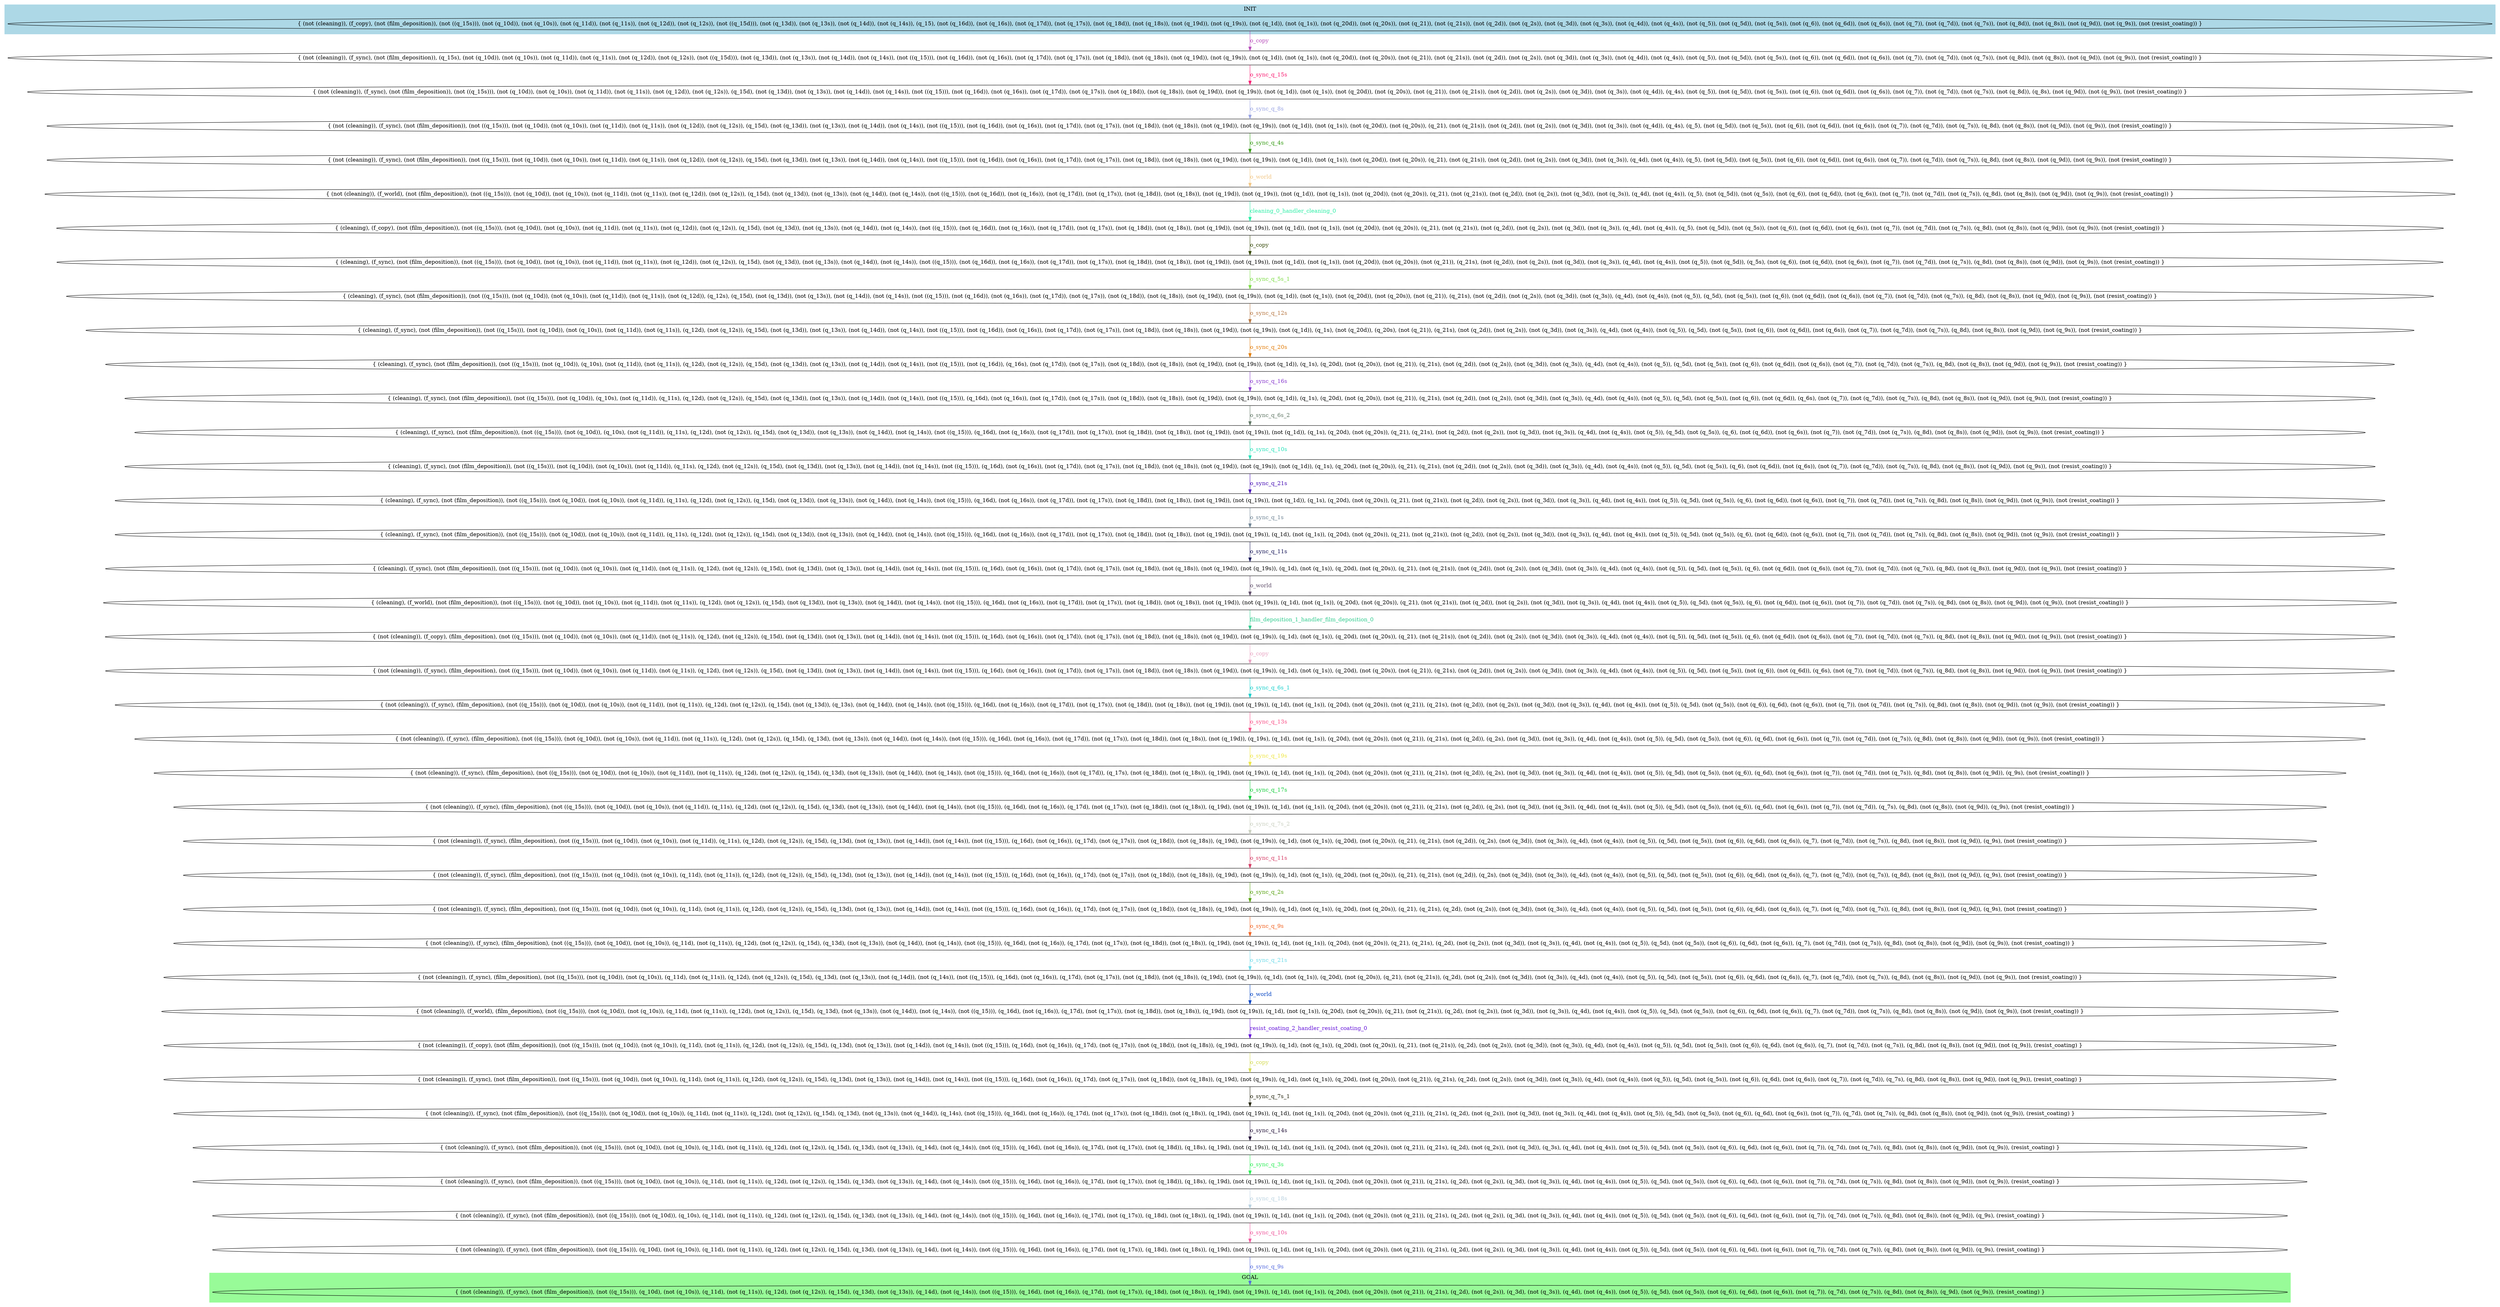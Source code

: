digraph G {
0 [label="{ (not (cleaning)), (f_copy), (not (film_deposition)), (not ((q_15s))), (not (q_10d)), (not (q_10s)), (not (q_11d)), (not (q_11s)), (not (q_12d)), (not (q_12s)), (not ((q_15d))), (not (q_13d)), (not (q_13s)), (not (q_14d)), (not (q_14s)), (q_15), (not (q_16d)), (not (q_16s)), (not (q_17d)), (not (q_17s)), (not (q_18d)), (not (q_18s)), (not (q_19d)), (not (q_19s)), (not (q_1d)), (not (q_1s)), (not (q_20d)), (not (q_20s)), (not (q_21)), (not (q_21s)), (not (q_2d)), (not (q_2s)), (not (q_3d)), (not (q_3s)), (not (q_4d)), (not (q_4s)), (not (q_5)), (not (q_5d)), (not (q_5s)), (not (q_6)), (not (q_6d)), (not (q_6s)), (not (q_7)), (not (q_7d)), (not (q_7s)), (not (q_8d)), (not (q_8s)), (not (q_9d)), (not (q_9s)), (not (resist_coating)) }"];
1 [label="{ (not (cleaning)), (f_sync), (not (film_deposition)), (q_15s), (not (q_10d)), (not (q_10s)), (not (q_11d)), (not (q_11s)), (not (q_12d)), (not (q_12s)), (not ((q_15d))), (not (q_13d)), (not (q_13s)), (not (q_14d)), (not (q_14s)), (not ((q_15))), (not (q_16d)), (not (q_16s)), (not (q_17d)), (not (q_17s)), (not (q_18d)), (not (q_18s)), (not (q_19d)), (not (q_19s)), (not (q_1d)), (not (q_1s)), (not (q_20d)), (not (q_20s)), (not (q_21)), (not (q_21s)), (not (q_2d)), (not (q_2s)), (not (q_3d)), (not (q_3s)), (not (q_4d)), (not (q_4s)), (not (q_5)), (not (q_5d)), (not (q_5s)), (not (q_6)), (not (q_6d)), (not (q_6s)), (not (q_7)), (not (q_7d)), (not (q_7s)), (not (q_8d)), (not (q_8s)), (not (q_9d)), (not (q_9s)), (not (resist_coating)) }"];
2 [label="{ (not (cleaning)), (f_sync), (not (film_deposition)), (not ((q_15s))), (not (q_10d)), (not (q_10s)), (not (q_11d)), (not (q_11s)), (not (q_12d)), (not (q_12s)), (q_15d), (not (q_13d)), (not (q_13s)), (not (q_14d)), (not (q_14s)), (not ((q_15))), (not (q_16d)), (not (q_16s)), (not (q_17d)), (not (q_17s)), (not (q_18d)), (not (q_18s)), (not (q_19d)), (not (q_19s)), (not (q_1d)), (not (q_1s)), (not (q_20d)), (not (q_20s)), (not (q_21)), (not (q_21s)), (not (q_2d)), (not (q_2s)), (not (q_3d)), (not (q_3s)), (not (q_4d)), (q_4s), (not (q_5)), (not (q_5d)), (not (q_5s)), (not (q_6)), (not (q_6d)), (not (q_6s)), (not (q_7)), (not (q_7d)), (not (q_7s)), (not (q_8d)), (q_8s), (not (q_9d)), (not (q_9s)), (not (resist_coating)) }"];
3 [label="{ (not (cleaning)), (f_sync), (not (film_deposition)), (not ((q_15s))), (not (q_10d)), (not (q_10s)), (not (q_11d)), (not (q_11s)), (not (q_12d)), (not (q_12s)), (q_15d), (not (q_13d)), (not (q_13s)), (not (q_14d)), (not (q_14s)), (not ((q_15))), (not (q_16d)), (not (q_16s)), (not (q_17d)), (not (q_17s)), (not (q_18d)), (not (q_18s)), (not (q_19d)), (not (q_19s)), (not (q_1d)), (not (q_1s)), (not (q_20d)), (not (q_20s)), (q_21), (not (q_21s)), (not (q_2d)), (not (q_2s)), (not (q_3d)), (not (q_3s)), (not (q_4d)), (q_4s), (q_5), (not (q_5d)), (not (q_5s)), (not (q_6)), (not (q_6d)), (not (q_6s)), (not (q_7)), (not (q_7d)), (not (q_7s)), (q_8d), (not (q_8s)), (not (q_9d)), (not (q_9s)), (not (resist_coating)) }"];
4 [label="{ (not (cleaning)), (f_sync), (not (film_deposition)), (not ((q_15s))), (not (q_10d)), (not (q_10s)), (not (q_11d)), (not (q_11s)), (not (q_12d)), (not (q_12s)), (q_15d), (not (q_13d)), (not (q_13s)), (not (q_14d)), (not (q_14s)), (not ((q_15))), (not (q_16d)), (not (q_16s)), (not (q_17d)), (not (q_17s)), (not (q_18d)), (not (q_18s)), (not (q_19d)), (not (q_19s)), (not (q_1d)), (not (q_1s)), (not (q_20d)), (not (q_20s)), (q_21), (not (q_21s)), (not (q_2d)), (not (q_2s)), (not (q_3d)), (not (q_3s)), (q_4d), (not (q_4s)), (q_5), (not (q_5d)), (not (q_5s)), (not (q_6)), (not (q_6d)), (not (q_6s)), (not (q_7)), (not (q_7d)), (not (q_7s)), (q_8d), (not (q_8s)), (not (q_9d)), (not (q_9s)), (not (resist_coating)) }"];
5 [label="{ (not (cleaning)), (f_world), (not (film_deposition)), (not ((q_15s))), (not (q_10d)), (not (q_10s)), (not (q_11d)), (not (q_11s)), (not (q_12d)), (not (q_12s)), (q_15d), (not (q_13d)), (not (q_13s)), (not (q_14d)), (not (q_14s)), (not ((q_15))), (not (q_16d)), (not (q_16s)), (not (q_17d)), (not (q_17s)), (not (q_18d)), (not (q_18s)), (not (q_19d)), (not (q_19s)), (not (q_1d)), (not (q_1s)), (not (q_20d)), (not (q_20s)), (q_21), (not (q_21s)), (not (q_2d)), (not (q_2s)), (not (q_3d)), (not (q_3s)), (q_4d), (not (q_4s)), (q_5), (not (q_5d)), (not (q_5s)), (not (q_6)), (not (q_6d)), (not (q_6s)), (not (q_7)), (not (q_7d)), (not (q_7s)), (q_8d), (not (q_8s)), (not (q_9d)), (not (q_9s)), (not (resist_coating)) }"];
6 [label="{ (cleaning), (f_copy), (not (film_deposition)), (not ((q_15s))), (not (q_10d)), (not (q_10s)), (not (q_11d)), (not (q_11s)), (not (q_12d)), (not (q_12s)), (q_15d), (not (q_13d)), (not (q_13s)), (not (q_14d)), (not (q_14s)), (not ((q_15))), (not (q_16d)), (not (q_16s)), (not (q_17d)), (not (q_17s)), (not (q_18d)), (not (q_18s)), (not (q_19d)), (not (q_19s)), (not (q_1d)), (not (q_1s)), (not (q_20d)), (not (q_20s)), (q_21), (not (q_21s)), (not (q_2d)), (not (q_2s)), (not (q_3d)), (not (q_3s)), (q_4d), (not (q_4s)), (q_5), (not (q_5d)), (not (q_5s)), (not (q_6)), (not (q_6d)), (not (q_6s)), (not (q_7)), (not (q_7d)), (not (q_7s)), (q_8d), (not (q_8s)), (not (q_9d)), (not (q_9s)), (not (resist_coating)) }"];
7 [label="{ (cleaning), (f_sync), (not (film_deposition)), (not ((q_15s))), (not (q_10d)), (not (q_10s)), (not (q_11d)), (not (q_11s)), (not (q_12d)), (not (q_12s)), (q_15d), (not (q_13d)), (not (q_13s)), (not (q_14d)), (not (q_14s)), (not ((q_15))), (not (q_16d)), (not (q_16s)), (not (q_17d)), (not (q_17s)), (not (q_18d)), (not (q_18s)), (not (q_19d)), (not (q_19s)), (not (q_1d)), (not (q_1s)), (not (q_20d)), (not (q_20s)), (not (q_21)), (q_21s), (not (q_2d)), (not (q_2s)), (not (q_3d)), (not (q_3s)), (q_4d), (not (q_4s)), (not (q_5)), (not (q_5d)), (q_5s), (not (q_6)), (not (q_6d)), (not (q_6s)), (not (q_7)), (not (q_7d)), (not (q_7s)), (q_8d), (not (q_8s)), (not (q_9d)), (not (q_9s)), (not (resist_coating)) }"];
8 [label="{ (cleaning), (f_sync), (not (film_deposition)), (not ((q_15s))), (not (q_10d)), (not (q_10s)), (not (q_11d)), (not (q_11s)), (not (q_12d)), (q_12s), (q_15d), (not (q_13d)), (not (q_13s)), (not (q_14d)), (not (q_14s)), (not ((q_15))), (not (q_16d)), (not (q_16s)), (not (q_17d)), (not (q_17s)), (not (q_18d)), (not (q_18s)), (not (q_19d)), (not (q_19s)), (not (q_1d)), (not (q_1s)), (not (q_20d)), (not (q_20s)), (not (q_21)), (q_21s), (not (q_2d)), (not (q_2s)), (not (q_3d)), (not (q_3s)), (q_4d), (not (q_4s)), (not (q_5)), (q_5d), (not (q_5s)), (not (q_6)), (not (q_6d)), (not (q_6s)), (not (q_7)), (not (q_7d)), (not (q_7s)), (q_8d), (not (q_8s)), (not (q_9d)), (not (q_9s)), (not (resist_coating)) }"];
9 [label="{ (cleaning), (f_sync), (not (film_deposition)), (not ((q_15s))), (not (q_10d)), (not (q_10s)), (not (q_11d)), (not (q_11s)), (q_12d), (not (q_12s)), (q_15d), (not (q_13d)), (not (q_13s)), (not (q_14d)), (not (q_14s)), (not ((q_15))), (not (q_16d)), (not (q_16s)), (not (q_17d)), (not (q_17s)), (not (q_18d)), (not (q_18s)), (not (q_19d)), (not (q_19s)), (not (q_1d)), (q_1s), (not (q_20d)), (q_20s), (not (q_21)), (q_21s), (not (q_2d)), (not (q_2s)), (not (q_3d)), (not (q_3s)), (q_4d), (not (q_4s)), (not (q_5)), (q_5d), (not (q_5s)), (not (q_6)), (not (q_6d)), (not (q_6s)), (not (q_7)), (not (q_7d)), (not (q_7s)), (q_8d), (not (q_8s)), (not (q_9d)), (not (q_9s)), (not (resist_coating)) }"];
10 [label="{ (cleaning), (f_sync), (not (film_deposition)), (not ((q_15s))), (not (q_10d)), (q_10s), (not (q_11d)), (not (q_11s)), (q_12d), (not (q_12s)), (q_15d), (not (q_13d)), (not (q_13s)), (not (q_14d)), (not (q_14s)), (not ((q_15))), (not (q_16d)), (q_16s), (not (q_17d)), (not (q_17s)), (not (q_18d)), (not (q_18s)), (not (q_19d)), (not (q_19s)), (not (q_1d)), (q_1s), (q_20d), (not (q_20s)), (not (q_21)), (q_21s), (not (q_2d)), (not (q_2s)), (not (q_3d)), (not (q_3s)), (q_4d), (not (q_4s)), (not (q_5)), (q_5d), (not (q_5s)), (not (q_6)), (not (q_6d)), (not (q_6s)), (not (q_7)), (not (q_7d)), (not (q_7s)), (q_8d), (not (q_8s)), (not (q_9d)), (not (q_9s)), (not (resist_coating)) }"];
11 [label="{ (cleaning), (f_sync), (not (film_deposition)), (not ((q_15s))), (not (q_10d)), (q_10s), (not (q_11d)), (q_11s), (q_12d), (not (q_12s)), (q_15d), (not (q_13d)), (not (q_13s)), (not (q_14d)), (not (q_14s)), (not ((q_15))), (q_16d), (not (q_16s)), (not (q_17d)), (not (q_17s)), (not (q_18d)), (not (q_18s)), (not (q_19d)), (not (q_19s)), (not (q_1d)), (q_1s), (q_20d), (not (q_20s)), (not (q_21)), (q_21s), (not (q_2d)), (not (q_2s)), (not (q_3d)), (not (q_3s)), (q_4d), (not (q_4s)), (not (q_5)), (q_5d), (not (q_5s)), (not (q_6)), (not (q_6d)), (q_6s), (not (q_7)), (not (q_7d)), (not (q_7s)), (q_8d), (not (q_8s)), (not (q_9d)), (not (q_9s)), (not (resist_coating)) }"];
12 [label="{ (cleaning), (f_sync), (not (film_deposition)), (not ((q_15s))), (not (q_10d)), (q_10s), (not (q_11d)), (q_11s), (q_12d), (not (q_12s)), (q_15d), (not (q_13d)), (not (q_13s)), (not (q_14d)), (not (q_14s)), (not ((q_15))), (q_16d), (not (q_16s)), (not (q_17d)), (not (q_17s)), (not (q_18d)), (not (q_18s)), (not (q_19d)), (not (q_19s)), (not (q_1d)), (q_1s), (q_20d), (not (q_20s)), (q_21), (q_21s), (not (q_2d)), (not (q_2s)), (not (q_3d)), (not (q_3s)), (q_4d), (not (q_4s)), (not (q_5)), (q_5d), (not (q_5s)), (q_6), (not (q_6d)), (not (q_6s)), (not (q_7)), (not (q_7d)), (not (q_7s)), (q_8d), (not (q_8s)), (not (q_9d)), (not (q_9s)), (not (resist_coating)) }"];
13 [label="{ (cleaning), (f_sync), (not (film_deposition)), (not ((q_15s))), (not (q_10d)), (not (q_10s)), (not (q_11d)), (q_11s), (q_12d), (not (q_12s)), (q_15d), (not (q_13d)), (not (q_13s)), (not (q_14d)), (not (q_14s)), (not ((q_15))), (q_16d), (not (q_16s)), (not (q_17d)), (not (q_17s)), (not (q_18d)), (not (q_18s)), (not (q_19d)), (not (q_19s)), (not (q_1d)), (q_1s), (q_20d), (not (q_20s)), (q_21), (q_21s), (not (q_2d)), (not (q_2s)), (not (q_3d)), (not (q_3s)), (q_4d), (not (q_4s)), (not (q_5)), (q_5d), (not (q_5s)), (q_6), (not (q_6d)), (not (q_6s)), (not (q_7)), (not (q_7d)), (not (q_7s)), (q_8d), (not (q_8s)), (not (q_9d)), (not (q_9s)), (not (resist_coating)) }"];
14 [label="{ (cleaning), (f_sync), (not (film_deposition)), (not ((q_15s))), (not (q_10d)), (not (q_10s)), (not (q_11d)), (q_11s), (q_12d), (not (q_12s)), (q_15d), (not (q_13d)), (not (q_13s)), (not (q_14d)), (not (q_14s)), (not ((q_15))), (q_16d), (not (q_16s)), (not (q_17d)), (not (q_17s)), (not (q_18d)), (not (q_18s)), (not (q_19d)), (not (q_19s)), (not (q_1d)), (q_1s), (q_20d), (not (q_20s)), (q_21), (not (q_21s)), (not (q_2d)), (not (q_2s)), (not (q_3d)), (not (q_3s)), (q_4d), (not (q_4s)), (not (q_5)), (q_5d), (not (q_5s)), (q_6), (not (q_6d)), (not (q_6s)), (not (q_7)), (not (q_7d)), (not (q_7s)), (q_8d), (not (q_8s)), (not (q_9d)), (not (q_9s)), (not (resist_coating)) }"];
15 [label="{ (cleaning), (f_sync), (not (film_deposition)), (not ((q_15s))), (not (q_10d)), (not (q_10s)), (not (q_11d)), (q_11s), (q_12d), (not (q_12s)), (q_15d), (not (q_13d)), (not (q_13s)), (not (q_14d)), (not (q_14s)), (not ((q_15))), (q_16d), (not (q_16s)), (not (q_17d)), (not (q_17s)), (not (q_18d)), (not (q_18s)), (not (q_19d)), (not (q_19s)), (q_1d), (not (q_1s)), (q_20d), (not (q_20s)), (q_21), (not (q_21s)), (not (q_2d)), (not (q_2s)), (not (q_3d)), (not (q_3s)), (q_4d), (not (q_4s)), (not (q_5)), (q_5d), (not (q_5s)), (q_6), (not (q_6d)), (not (q_6s)), (not (q_7)), (not (q_7d)), (not (q_7s)), (q_8d), (not (q_8s)), (not (q_9d)), (not (q_9s)), (not (resist_coating)) }"];
16 [label="{ (cleaning), (f_sync), (not (film_deposition)), (not ((q_15s))), (not (q_10d)), (not (q_10s)), (not (q_11d)), (not (q_11s)), (q_12d), (not (q_12s)), (q_15d), (not (q_13d)), (not (q_13s)), (not (q_14d)), (not (q_14s)), (not ((q_15))), (q_16d), (not (q_16s)), (not (q_17d)), (not (q_17s)), (not (q_18d)), (not (q_18s)), (not (q_19d)), (not (q_19s)), (q_1d), (not (q_1s)), (q_20d), (not (q_20s)), (q_21), (not (q_21s)), (not (q_2d)), (not (q_2s)), (not (q_3d)), (not (q_3s)), (q_4d), (not (q_4s)), (not (q_5)), (q_5d), (not (q_5s)), (q_6), (not (q_6d)), (not (q_6s)), (not (q_7)), (not (q_7d)), (not (q_7s)), (q_8d), (not (q_8s)), (not (q_9d)), (not (q_9s)), (not (resist_coating)) }"];
17 [label="{ (cleaning), (f_world), (not (film_deposition)), (not ((q_15s))), (not (q_10d)), (not (q_10s)), (not (q_11d)), (not (q_11s)), (q_12d), (not (q_12s)), (q_15d), (not (q_13d)), (not (q_13s)), (not (q_14d)), (not (q_14s)), (not ((q_15))), (q_16d), (not (q_16s)), (not (q_17d)), (not (q_17s)), (not (q_18d)), (not (q_18s)), (not (q_19d)), (not (q_19s)), (q_1d), (not (q_1s)), (q_20d), (not (q_20s)), (q_21), (not (q_21s)), (not (q_2d)), (not (q_2s)), (not (q_3d)), (not (q_3s)), (q_4d), (not (q_4s)), (not (q_5)), (q_5d), (not (q_5s)), (q_6), (not (q_6d)), (not (q_6s)), (not (q_7)), (not (q_7d)), (not (q_7s)), (q_8d), (not (q_8s)), (not (q_9d)), (not (q_9s)), (not (resist_coating)) }"];
18 [label="{ (not (cleaning)), (f_copy), (film_deposition), (not ((q_15s))), (not (q_10d)), (not (q_10s)), (not (q_11d)), (not (q_11s)), (q_12d), (not (q_12s)), (q_15d), (not (q_13d)), (not (q_13s)), (not (q_14d)), (not (q_14s)), (not ((q_15))), (q_16d), (not (q_16s)), (not (q_17d)), (not (q_17s)), (not (q_18d)), (not (q_18s)), (not (q_19d)), (not (q_19s)), (q_1d), (not (q_1s)), (q_20d), (not (q_20s)), (q_21), (not (q_21s)), (not (q_2d)), (not (q_2s)), (not (q_3d)), (not (q_3s)), (q_4d), (not (q_4s)), (not (q_5)), (q_5d), (not (q_5s)), (q_6), (not (q_6d)), (not (q_6s)), (not (q_7)), (not (q_7d)), (not (q_7s)), (q_8d), (not (q_8s)), (not (q_9d)), (not (q_9s)), (not (resist_coating)) }"];
19 [label="{ (not (cleaning)), (f_sync), (film_deposition), (not ((q_15s))), (not (q_10d)), (not (q_10s)), (not (q_11d)), (not (q_11s)), (q_12d), (not (q_12s)), (q_15d), (not (q_13d)), (not (q_13s)), (not (q_14d)), (not (q_14s)), (not ((q_15))), (q_16d), (not (q_16s)), (not (q_17d)), (not (q_17s)), (not (q_18d)), (not (q_18s)), (not (q_19d)), (not (q_19s)), (q_1d), (not (q_1s)), (q_20d), (not (q_20s)), (not (q_21)), (q_21s), (not (q_2d)), (not (q_2s)), (not (q_3d)), (not (q_3s)), (q_4d), (not (q_4s)), (not (q_5)), (q_5d), (not (q_5s)), (not (q_6)), (not (q_6d)), (q_6s), (not (q_7)), (not (q_7d)), (not (q_7s)), (q_8d), (not (q_8s)), (not (q_9d)), (not (q_9s)), (not (resist_coating)) }"];
20 [label="{ (not (cleaning)), (f_sync), (film_deposition), (not ((q_15s))), (not (q_10d)), (not (q_10s)), (not (q_11d)), (not (q_11s)), (q_12d), (not (q_12s)), (q_15d), (not (q_13d)), (q_13s), (not (q_14d)), (not (q_14s)), (not ((q_15))), (q_16d), (not (q_16s)), (not (q_17d)), (not (q_17s)), (not (q_18d)), (not (q_18s)), (not (q_19d)), (not (q_19s)), (q_1d), (not (q_1s)), (q_20d), (not (q_20s)), (not (q_21)), (q_21s), (not (q_2d)), (not (q_2s)), (not (q_3d)), (not (q_3s)), (q_4d), (not (q_4s)), (not (q_5)), (q_5d), (not (q_5s)), (not (q_6)), (q_6d), (not (q_6s)), (not (q_7)), (not (q_7d)), (not (q_7s)), (q_8d), (not (q_8s)), (not (q_9d)), (not (q_9s)), (not (resist_coating)) }"];
21 [label="{ (not (cleaning)), (f_sync), (film_deposition), (not ((q_15s))), (not (q_10d)), (not (q_10s)), (not (q_11d)), (not (q_11s)), (q_12d), (not (q_12s)), (q_15d), (q_13d), (not (q_13s)), (not (q_14d)), (not (q_14s)), (not ((q_15))), (q_16d), (not (q_16s)), (not (q_17d)), (not (q_17s)), (not (q_18d)), (not (q_18s)), (not (q_19d)), (q_19s), (q_1d), (not (q_1s)), (q_20d), (not (q_20s)), (not (q_21)), (q_21s), (not (q_2d)), (q_2s), (not (q_3d)), (not (q_3s)), (q_4d), (not (q_4s)), (not (q_5)), (q_5d), (not (q_5s)), (not (q_6)), (q_6d), (not (q_6s)), (not (q_7)), (not (q_7d)), (not (q_7s)), (q_8d), (not (q_8s)), (not (q_9d)), (not (q_9s)), (not (resist_coating)) }"];
22 [label="{ (not (cleaning)), (f_sync), (film_deposition), (not ((q_15s))), (not (q_10d)), (not (q_10s)), (not (q_11d)), (not (q_11s)), (q_12d), (not (q_12s)), (q_15d), (q_13d), (not (q_13s)), (not (q_14d)), (not (q_14s)), (not ((q_15))), (q_16d), (not (q_16s)), (not (q_17d)), (q_17s), (not (q_18d)), (not (q_18s)), (q_19d), (not (q_19s)), (q_1d), (not (q_1s)), (q_20d), (not (q_20s)), (not (q_21)), (q_21s), (not (q_2d)), (q_2s), (not (q_3d)), (not (q_3s)), (q_4d), (not (q_4s)), (not (q_5)), (q_5d), (not (q_5s)), (not (q_6)), (q_6d), (not (q_6s)), (not (q_7)), (not (q_7d)), (not (q_7s)), (q_8d), (not (q_8s)), (not (q_9d)), (q_9s), (not (resist_coating)) }"];
23 [label="{ (not (cleaning)), (f_sync), (film_deposition), (not ((q_15s))), (not (q_10d)), (not (q_10s)), (not (q_11d)), (q_11s), (q_12d), (not (q_12s)), (q_15d), (q_13d), (not (q_13s)), (not (q_14d)), (not (q_14s)), (not ((q_15))), (q_16d), (not (q_16s)), (q_17d), (not (q_17s)), (not (q_18d)), (not (q_18s)), (q_19d), (not (q_19s)), (q_1d), (not (q_1s)), (q_20d), (not (q_20s)), (not (q_21)), (q_21s), (not (q_2d)), (q_2s), (not (q_3d)), (not (q_3s)), (q_4d), (not (q_4s)), (not (q_5)), (q_5d), (not (q_5s)), (not (q_6)), (q_6d), (not (q_6s)), (not (q_7)), (not (q_7d)), (q_7s), (q_8d), (not (q_8s)), (not (q_9d)), (q_9s), (not (resist_coating)) }"];
24 [label="{ (not (cleaning)), (f_sync), (film_deposition), (not ((q_15s))), (not (q_10d)), (not (q_10s)), (not (q_11d)), (q_11s), (q_12d), (not (q_12s)), (q_15d), (q_13d), (not (q_13s)), (not (q_14d)), (not (q_14s)), (not ((q_15))), (q_16d), (not (q_16s)), (q_17d), (not (q_17s)), (not (q_18d)), (not (q_18s)), (q_19d), (not (q_19s)), (q_1d), (not (q_1s)), (q_20d), (not (q_20s)), (q_21), (q_21s), (not (q_2d)), (q_2s), (not (q_3d)), (not (q_3s)), (q_4d), (not (q_4s)), (not (q_5)), (q_5d), (not (q_5s)), (not (q_6)), (q_6d), (not (q_6s)), (q_7), (not (q_7d)), (not (q_7s)), (q_8d), (not (q_8s)), (not (q_9d)), (q_9s), (not (resist_coating)) }"];
25 [label="{ (not (cleaning)), (f_sync), (film_deposition), (not ((q_15s))), (not (q_10d)), (not (q_10s)), (q_11d), (not (q_11s)), (q_12d), (not (q_12s)), (q_15d), (q_13d), (not (q_13s)), (not (q_14d)), (not (q_14s)), (not ((q_15))), (q_16d), (not (q_16s)), (q_17d), (not (q_17s)), (not (q_18d)), (not (q_18s)), (q_19d), (not (q_19s)), (q_1d), (not (q_1s)), (q_20d), (not (q_20s)), (q_21), (q_21s), (not (q_2d)), (q_2s), (not (q_3d)), (not (q_3s)), (q_4d), (not (q_4s)), (not (q_5)), (q_5d), (not (q_5s)), (not (q_6)), (q_6d), (not (q_6s)), (q_7), (not (q_7d)), (not (q_7s)), (q_8d), (not (q_8s)), (not (q_9d)), (q_9s), (not (resist_coating)) }"];
26 [label="{ (not (cleaning)), (f_sync), (film_deposition), (not ((q_15s))), (not (q_10d)), (not (q_10s)), (q_11d), (not (q_11s)), (q_12d), (not (q_12s)), (q_15d), (q_13d), (not (q_13s)), (not (q_14d)), (not (q_14s)), (not ((q_15))), (q_16d), (not (q_16s)), (q_17d), (not (q_17s)), (not (q_18d)), (not (q_18s)), (q_19d), (not (q_19s)), (q_1d), (not (q_1s)), (q_20d), (not (q_20s)), (q_21), (q_21s), (q_2d), (not (q_2s)), (not (q_3d)), (not (q_3s)), (q_4d), (not (q_4s)), (not (q_5)), (q_5d), (not (q_5s)), (not (q_6)), (q_6d), (not (q_6s)), (q_7), (not (q_7d)), (not (q_7s)), (q_8d), (not (q_8s)), (not (q_9d)), (q_9s), (not (resist_coating)) }"];
27 [label="{ (not (cleaning)), (f_sync), (film_deposition), (not ((q_15s))), (not (q_10d)), (not (q_10s)), (q_11d), (not (q_11s)), (q_12d), (not (q_12s)), (q_15d), (q_13d), (not (q_13s)), (not (q_14d)), (not (q_14s)), (not ((q_15))), (q_16d), (not (q_16s)), (q_17d), (not (q_17s)), (not (q_18d)), (not (q_18s)), (q_19d), (not (q_19s)), (q_1d), (not (q_1s)), (q_20d), (not (q_20s)), (q_21), (q_21s), (q_2d), (not (q_2s)), (not (q_3d)), (not (q_3s)), (q_4d), (not (q_4s)), (not (q_5)), (q_5d), (not (q_5s)), (not (q_6)), (q_6d), (not (q_6s)), (q_7), (not (q_7d)), (not (q_7s)), (q_8d), (not (q_8s)), (not (q_9d)), (not (q_9s)), (not (resist_coating)) }"];
28 [label="{ (not (cleaning)), (f_sync), (film_deposition), (not ((q_15s))), (not (q_10d)), (not (q_10s)), (q_11d), (not (q_11s)), (q_12d), (not (q_12s)), (q_15d), (q_13d), (not (q_13s)), (not (q_14d)), (not (q_14s)), (not ((q_15))), (q_16d), (not (q_16s)), (q_17d), (not (q_17s)), (not (q_18d)), (not (q_18s)), (q_19d), (not (q_19s)), (q_1d), (not (q_1s)), (q_20d), (not (q_20s)), (q_21), (not (q_21s)), (q_2d), (not (q_2s)), (not (q_3d)), (not (q_3s)), (q_4d), (not (q_4s)), (not (q_5)), (q_5d), (not (q_5s)), (not (q_6)), (q_6d), (not (q_6s)), (q_7), (not (q_7d)), (not (q_7s)), (q_8d), (not (q_8s)), (not (q_9d)), (not (q_9s)), (not (resist_coating)) }"];
29 [label="{ (not (cleaning)), (f_world), (film_deposition), (not ((q_15s))), (not (q_10d)), (not (q_10s)), (q_11d), (not (q_11s)), (q_12d), (not (q_12s)), (q_15d), (q_13d), (not (q_13s)), (not (q_14d)), (not (q_14s)), (not ((q_15))), (q_16d), (not (q_16s)), (q_17d), (not (q_17s)), (not (q_18d)), (not (q_18s)), (q_19d), (not (q_19s)), (q_1d), (not (q_1s)), (q_20d), (not (q_20s)), (q_21), (not (q_21s)), (q_2d), (not (q_2s)), (not (q_3d)), (not (q_3s)), (q_4d), (not (q_4s)), (not (q_5)), (q_5d), (not (q_5s)), (not (q_6)), (q_6d), (not (q_6s)), (q_7), (not (q_7d)), (not (q_7s)), (q_8d), (not (q_8s)), (not (q_9d)), (not (q_9s)), (not (resist_coating)) }"];
30 [label="{ (not (cleaning)), (f_copy), (not (film_deposition)), (not ((q_15s))), (not (q_10d)), (not (q_10s)), (q_11d), (not (q_11s)), (q_12d), (not (q_12s)), (q_15d), (q_13d), (not (q_13s)), (not (q_14d)), (not (q_14s)), (not ((q_15))), (q_16d), (not (q_16s)), (q_17d), (not (q_17s)), (not (q_18d)), (not (q_18s)), (q_19d), (not (q_19s)), (q_1d), (not (q_1s)), (q_20d), (not (q_20s)), (q_21), (not (q_21s)), (q_2d), (not (q_2s)), (not (q_3d)), (not (q_3s)), (q_4d), (not (q_4s)), (not (q_5)), (q_5d), (not (q_5s)), (not (q_6)), (q_6d), (not (q_6s)), (q_7), (not (q_7d)), (not (q_7s)), (q_8d), (not (q_8s)), (not (q_9d)), (not (q_9s)), (resist_coating) }"];
31 [label="{ (not (cleaning)), (f_sync), (not (film_deposition)), (not ((q_15s))), (not (q_10d)), (not (q_10s)), (q_11d), (not (q_11s)), (q_12d), (not (q_12s)), (q_15d), (q_13d), (not (q_13s)), (not (q_14d)), (not (q_14s)), (not ((q_15))), (q_16d), (not (q_16s)), (q_17d), (not (q_17s)), (not (q_18d)), (not (q_18s)), (q_19d), (not (q_19s)), (q_1d), (not (q_1s)), (q_20d), (not (q_20s)), (not (q_21)), (q_21s), (q_2d), (not (q_2s)), (not (q_3d)), (not (q_3s)), (q_4d), (not (q_4s)), (not (q_5)), (q_5d), (not (q_5s)), (not (q_6)), (q_6d), (not (q_6s)), (not (q_7)), (not (q_7d)), (q_7s), (q_8d), (not (q_8s)), (not (q_9d)), (not (q_9s)), (resist_coating) }"];
32 [label="{ (not (cleaning)), (f_sync), (not (film_deposition)), (not ((q_15s))), (not (q_10d)), (not (q_10s)), (q_11d), (not (q_11s)), (q_12d), (not (q_12s)), (q_15d), (q_13d), (not (q_13s)), (not (q_14d)), (q_14s), (not ((q_15))), (q_16d), (not (q_16s)), (q_17d), (not (q_17s)), (not (q_18d)), (not (q_18s)), (q_19d), (not (q_19s)), (q_1d), (not (q_1s)), (q_20d), (not (q_20s)), (not (q_21)), (q_21s), (q_2d), (not (q_2s)), (not (q_3d)), (not (q_3s)), (q_4d), (not (q_4s)), (not (q_5)), (q_5d), (not (q_5s)), (not (q_6)), (q_6d), (not (q_6s)), (not (q_7)), (q_7d), (not (q_7s)), (q_8d), (not (q_8s)), (not (q_9d)), (not (q_9s)), (resist_coating) }"];
33 [label="{ (not (cleaning)), (f_sync), (not (film_deposition)), (not ((q_15s))), (not (q_10d)), (not (q_10s)), (q_11d), (not (q_11s)), (q_12d), (not (q_12s)), (q_15d), (q_13d), (not (q_13s)), (q_14d), (not (q_14s)), (not ((q_15))), (q_16d), (not (q_16s)), (q_17d), (not (q_17s)), (not (q_18d)), (q_18s), (q_19d), (not (q_19s)), (q_1d), (not (q_1s)), (q_20d), (not (q_20s)), (not (q_21)), (q_21s), (q_2d), (not (q_2s)), (not (q_3d)), (q_3s), (q_4d), (not (q_4s)), (not (q_5)), (q_5d), (not (q_5s)), (not (q_6)), (q_6d), (not (q_6s)), (not (q_7)), (q_7d), (not (q_7s)), (q_8d), (not (q_8s)), (not (q_9d)), (not (q_9s)), (resist_coating) }"];
34 [label="{ (not (cleaning)), (f_sync), (not (film_deposition)), (not ((q_15s))), (not (q_10d)), (not (q_10s)), (q_11d), (not (q_11s)), (q_12d), (not (q_12s)), (q_15d), (q_13d), (not (q_13s)), (q_14d), (not (q_14s)), (not ((q_15))), (q_16d), (not (q_16s)), (q_17d), (not (q_17s)), (not (q_18d)), (q_18s), (q_19d), (not (q_19s)), (q_1d), (not (q_1s)), (q_20d), (not (q_20s)), (not (q_21)), (q_21s), (q_2d), (not (q_2s)), (q_3d), (not (q_3s)), (q_4d), (not (q_4s)), (not (q_5)), (q_5d), (not (q_5s)), (not (q_6)), (q_6d), (not (q_6s)), (not (q_7)), (q_7d), (not (q_7s)), (q_8d), (not (q_8s)), (not (q_9d)), (not (q_9s)), (resist_coating) }"];
35 [label="{ (not (cleaning)), (f_sync), (not (film_deposition)), (not ((q_15s))), (not (q_10d)), (q_10s), (q_11d), (not (q_11s)), (q_12d), (not (q_12s)), (q_15d), (q_13d), (not (q_13s)), (q_14d), (not (q_14s)), (not ((q_15))), (q_16d), (not (q_16s)), (q_17d), (not (q_17s)), (q_18d), (not (q_18s)), (q_19d), (not (q_19s)), (q_1d), (not (q_1s)), (q_20d), (not (q_20s)), (not (q_21)), (q_21s), (q_2d), (not (q_2s)), (q_3d), (not (q_3s)), (q_4d), (not (q_4s)), (not (q_5)), (q_5d), (not (q_5s)), (not (q_6)), (q_6d), (not (q_6s)), (not (q_7)), (q_7d), (not (q_7s)), (q_8d), (not (q_8s)), (not (q_9d)), (q_9s), (resist_coating) }"];
36 [label="{ (not (cleaning)), (f_sync), (not (film_deposition)), (not ((q_15s))), (q_10d), (not (q_10s)), (q_11d), (not (q_11s)), (q_12d), (not (q_12s)), (q_15d), (q_13d), (not (q_13s)), (q_14d), (not (q_14s)), (not ((q_15))), (q_16d), (not (q_16s)), (q_17d), (not (q_17s)), (q_18d), (not (q_18s)), (q_19d), (not (q_19s)), (q_1d), (not (q_1s)), (q_20d), (not (q_20s)), (not (q_21)), (q_21s), (q_2d), (not (q_2s)), (q_3d), (not (q_3s)), (q_4d), (not (q_4s)), (not (q_5)), (q_5d), (not (q_5s)), (not (q_6)), (q_6d), (not (q_6s)), (not (q_7)), (q_7d), (not (q_7s)), (q_8d), (not (q_8s)), (not (q_9d)), (q_9s), (resist_coating) }"];
37 [label="{ (not (cleaning)), (f_sync), (not (film_deposition)), (not ((q_15s))), (q_10d), (not (q_10s)), (q_11d), (not (q_11s)), (q_12d), (not (q_12s)), (q_15d), (q_13d), (not (q_13s)), (q_14d), (not (q_14s)), (not ((q_15))), (q_16d), (not (q_16s)), (q_17d), (not (q_17s)), (q_18d), (not (q_18s)), (q_19d), (not (q_19s)), (q_1d), (not (q_1s)), (q_20d), (not (q_20s)), (not (q_21)), (q_21s), (q_2d), (not (q_2s)), (q_3d), (not (q_3s)), (q_4d), (not (q_4s)), (not (q_5)), (q_5d), (not (q_5s)), (not (q_6)), (q_6d), (not (q_6s)), (not (q_7)), (q_7d), (not (q_7s)), (q_8d), (not (q_8s)), (q_9d), (not (q_9s)), (resist_coating) }"];
0 -> 1 [label="o_copy", color="#B74EBA", fontcolor="#B74EBA"];
1 -> 2 [label="o_sync_q_15s", color="#F81E73", fontcolor="#F81E73"];
2 -> 3 [label="o_sync_q_8s", color="#98A3E3", fontcolor="#98A3E3"];
3 -> 4 [label="o_sync_q_4s", color="#369C15", fontcolor="#369C15"];
4 -> 5 [label="o_world", color="#F2C684", fontcolor="#F2C684"];
5 -> 6 [label="cleaning_0_handler_cleaning_0", color="#2AEEA5", fontcolor="#2AEEA5"];
6 -> 7 [label="o_copy", color="#374A09", fontcolor="#374A09"];
7 -> 8 [label="o_sync_q_5s_1", color="#7DDC46", fontcolor="#7DDC46"];
8 -> 9 [label="o_sync_q_12s", color="#B87945", fontcolor="#B87945"];
9 -> 10 [label="o_sync_q_20s", color="#E27E0C", fontcolor="#E27E0C"];
10 -> 11 [label="o_sync_q_16s", color="#8A3CCE", fontcolor="#8A3CCE"];
11 -> 12 [label="o_sync_q_6s_2", color="#617866", fontcolor="#617866"];
12 -> 13 [label="o_sync_q_10s", color="#28E1B9", fontcolor="#28E1B9"];
13 -> 14 [label="o_sync_q_21s", color="#4811B6", fontcolor="#4811B6"];
14 -> 15 [label="o_sync_q_1s", color="#718696", fontcolor="#718696"];
15 -> 16 [label="o_sync_q_11s", color="#1A1A5B", fontcolor="#1A1A5B"];
16 -> 17 [label="o_world", color="#61506B", fontcolor="#61506B"];
17 -> 18 [label="film_deposition_1_handler_film_deposition_0", color="#31CB8E", fontcolor="#31CB8E"];
18 -> 19 [label="o_copy", color="#E9A6C4", fontcolor="#E9A6C4"];
19 -> 20 [label="o_sync_q_6s_1", color="#19CFCB", fontcolor="#19CFCB"];
20 -> 21 [label="o_sync_q_13s", color="#F95087", fontcolor="#F95087"];
21 -> 22 [label="o_sync_q_19s", color="#EEE642", fontcolor="#EEE642"];
22 -> 23 [label="o_sync_q_17s", color="#14CD3B", fontcolor="#14CD3B"];
23 -> 24 [label="o_sync_q_7s_2", color="#CBD1C1", fontcolor="#CBD1C1"];
24 -> 25 [label="o_sync_q_11s", color="#D63E67", fontcolor="#D63E67"];
25 -> 26 [label="o_sync_q_2s", color="#59A313", fontcolor="#59A313"];
26 -> 27 [label="o_sync_q_9s", color="#F26524", fontcolor="#F26524"];
27 -> 28 [label="o_sync_q_21s", color="#6FDBE9", fontcolor="#6FDBE9"];
28 -> 29 [label="o_world", color="#0444C4", fontcolor="#0444C4"];
29 -> 30 [label="resist_coating_2_handler_resist_coating_0", color="#6615D9", fontcolor="#6615D9"];
30 -> 31 [label="o_copy", color="#D4DB53", fontcolor="#D4DB53"];
31 -> 32 [label="o_sync_q_7s_1", color="#272811", fontcolor="#272811"];
32 -> 33 [label="o_sync_q_14s", color="#26153B", fontcolor="#26153B"];
33 -> 34 [label="o_sync_q_3s", color="#2DEE57", fontcolor="#2DEE57"];
34 -> 35 [label="o_sync_q_18s", color="#BAD2E0", fontcolor="#BAD2E0"];
35 -> 36 [label="o_sync_q_10s", color="#EF589C", fontcolor="#EF589C"];
36 -> 37 [label="o_sync_q_9s", color="#556BDE", fontcolor="#556BDE"];
subgraph cluster_goal_37 {
style=filled;
color=palegreen;
37;
label="GOAL";
}
subgraph cluster_init {
style=filled;
color=lightblue;
0;
label="INIT";
}
}
